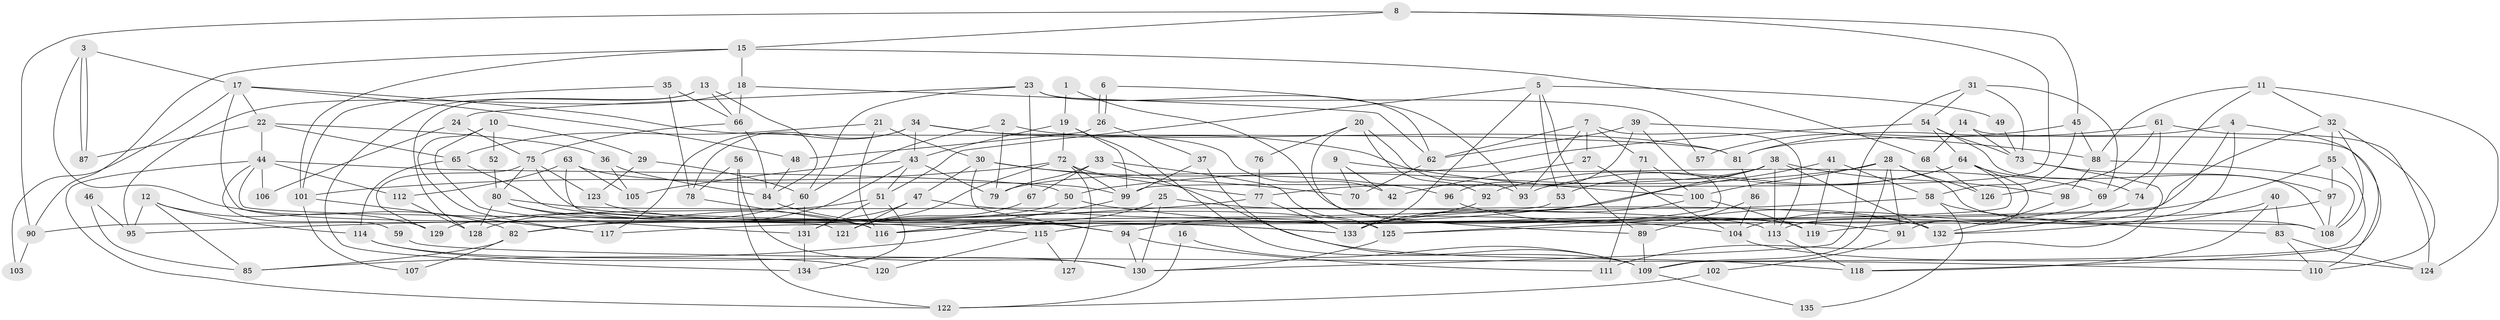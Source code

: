 // coarse degree distribution, {2: 0.14925373134328357, 4: 0.22388059701492538, 6: 0.13432835820895522, 3: 0.08955223880597014, 5: 0.22388059701492538, 9: 0.029850746268656716, 7: 0.05970149253731343, 8: 0.029850746268656716, 10: 0.029850746268656716, 11: 0.014925373134328358, 12: 0.014925373134328358}
// Generated by graph-tools (version 1.1) at 2025/54/03/04/25 21:54:18]
// undirected, 135 vertices, 270 edges
graph export_dot {
graph [start="1"]
  node [color=gray90,style=filled];
  1;
  2;
  3;
  4;
  5;
  6;
  7;
  8;
  9;
  10;
  11;
  12;
  13;
  14;
  15;
  16;
  17;
  18;
  19;
  20;
  21;
  22;
  23;
  24;
  25;
  26;
  27;
  28;
  29;
  30;
  31;
  32;
  33;
  34;
  35;
  36;
  37;
  38;
  39;
  40;
  41;
  42;
  43;
  44;
  45;
  46;
  47;
  48;
  49;
  50;
  51;
  52;
  53;
  54;
  55;
  56;
  57;
  58;
  59;
  60;
  61;
  62;
  63;
  64;
  65;
  66;
  67;
  68;
  69;
  70;
  71;
  72;
  73;
  74;
  75;
  76;
  77;
  78;
  79;
  80;
  81;
  82;
  83;
  84;
  85;
  86;
  87;
  88;
  89;
  90;
  91;
  92;
  93;
  94;
  95;
  96;
  97;
  98;
  99;
  100;
  101;
  102;
  103;
  104;
  105;
  106;
  107;
  108;
  109;
  110;
  111;
  112;
  113;
  114;
  115;
  116;
  117;
  118;
  119;
  120;
  121;
  122;
  123;
  124;
  125;
  126;
  127;
  128;
  129;
  130;
  131;
  132;
  133;
  134;
  135;
  1 -- 19;
  1 -- 119;
  2 -- 60;
  2 -- 81;
  2 -- 79;
  3 -- 87;
  3 -- 87;
  3 -- 17;
  3 -- 82;
  4 -- 113;
  4 -- 118;
  4 -- 81;
  4 -- 132;
  5 -- 51;
  5 -- 53;
  5 -- 49;
  5 -- 89;
  5 -- 133;
  6 -- 93;
  6 -- 26;
  6 -- 26;
  7 -- 113;
  7 -- 62;
  7 -- 27;
  7 -- 71;
  7 -- 93;
  8 -- 99;
  8 -- 15;
  8 -- 45;
  8 -- 90;
  9 -- 69;
  9 -- 42;
  9 -- 70;
  10 -- 117;
  10 -- 131;
  10 -- 29;
  10 -- 52;
  11 -- 124;
  11 -- 74;
  11 -- 32;
  11 -- 88;
  12 -- 85;
  12 -- 129;
  12 -- 95;
  12 -- 114;
  13 -- 84;
  13 -- 66;
  13 -- 128;
  13 -- 134;
  14 -- 68;
  14 -- 73;
  14 -- 110;
  15 -- 101;
  15 -- 18;
  15 -- 68;
  15 -- 90;
  16 -- 109;
  16 -- 122;
  17 -- 121;
  17 -- 81;
  17 -- 22;
  17 -- 48;
  17 -- 103;
  18 -- 95;
  18 -- 62;
  18 -- 66;
  19 -- 43;
  19 -- 99;
  19 -- 72;
  19 -- 109;
  20 -- 89;
  20 -- 93;
  20 -- 76;
  20 -- 92;
  21 -- 116;
  21 -- 65;
  21 -- 30;
  22 -- 44;
  22 -- 36;
  22 -- 65;
  22 -- 87;
  23 -- 67;
  23 -- 62;
  23 -- 24;
  23 -- 57;
  23 -- 60;
  24 -- 75;
  24 -- 106;
  25 -- 132;
  25 -- 130;
  25 -- 85;
  26 -- 48;
  26 -- 37;
  27 -- 104;
  27 -- 42;
  28 -- 109;
  28 -- 108;
  28 -- 50;
  28 -- 91;
  28 -- 100;
  28 -- 126;
  29 -- 60;
  29 -- 123;
  30 -- 94;
  30 -- 47;
  30 -- 70;
  30 -- 96;
  31 -- 54;
  31 -- 130;
  31 -- 69;
  31 -- 73;
  32 -- 117;
  32 -- 55;
  32 -- 108;
  32 -- 110;
  33 -- 125;
  33 -- 79;
  33 -- 67;
  33 -- 118;
  34 -- 43;
  34 -- 100;
  34 -- 42;
  34 -- 78;
  34 -- 117;
  35 -- 66;
  35 -- 78;
  35 -- 101;
  36 -- 105;
  36 -- 84;
  37 -- 109;
  37 -- 99;
  38 -- 132;
  38 -- 133;
  38 -- 53;
  38 -- 77;
  38 -- 98;
  38 -- 113;
  39 -- 96;
  39 -- 125;
  39 -- 62;
  39 -- 88;
  40 -- 83;
  40 -- 118;
  40 -- 119;
  41 -- 119;
  41 -- 58;
  41 -- 116;
  43 -- 79;
  43 -- 82;
  43 -- 51;
  43 -- 105;
  44 -- 112;
  44 -- 108;
  44 -- 50;
  44 -- 59;
  44 -- 106;
  44 -- 122;
  45 -- 88;
  45 -- 57;
  45 -- 58;
  46 -- 85;
  46 -- 95;
  47 -- 131;
  47 -- 104;
  47 -- 121;
  48 -- 84;
  49 -- 73;
  50 -- 82;
  50 -- 91;
  51 -- 134;
  51 -- 129;
  51 -- 131;
  52 -- 80;
  53 -- 90;
  54 -- 108;
  54 -- 73;
  54 -- 64;
  54 -- 79;
  55 -- 97;
  55 -- 109;
  55 -- 116;
  56 -- 78;
  56 -- 130;
  56 -- 122;
  58 -- 133;
  58 -- 83;
  58 -- 135;
  59 -- 110;
  60 -- 128;
  60 -- 131;
  61 -- 81;
  61 -- 124;
  61 -- 69;
  61 -- 126;
  62 -- 70;
  63 -- 116;
  63 -- 99;
  63 -- 105;
  63 -- 112;
  64 -- 91;
  64 -- 74;
  64 -- 92;
  64 -- 93;
  64 -- 115;
  65 -- 133;
  65 -- 114;
  66 -- 84;
  66 -- 75;
  67 -- 121;
  68 -- 126;
  69 -- 104;
  71 -- 100;
  71 -- 111;
  72 -- 99;
  72 -- 77;
  72 -- 101;
  72 -- 121;
  72 -- 127;
  73 -- 111;
  73 -- 97;
  74 -- 132;
  75 -- 133;
  75 -- 80;
  75 -- 123;
  75 -- 129;
  76 -- 77;
  77 -- 95;
  77 -- 133;
  78 -- 116;
  80 -- 116;
  80 -- 113;
  80 -- 115;
  80 -- 128;
  81 -- 86;
  82 -- 85;
  82 -- 107;
  83 -- 110;
  83 -- 124;
  84 -- 94;
  86 -- 89;
  86 -- 104;
  88 -- 98;
  88 -- 108;
  89 -- 109;
  90 -- 103;
  91 -- 102;
  92 -- 94;
  94 -- 130;
  94 -- 111;
  96 -- 132;
  97 -- 108;
  97 -- 125;
  98 -- 132;
  99 -- 116;
  100 -- 133;
  100 -- 119;
  101 -- 107;
  101 -- 117;
  102 -- 122;
  104 -- 124;
  109 -- 135;
  112 -- 128;
  113 -- 118;
  114 -- 120;
  114 -- 130;
  115 -- 120;
  115 -- 127;
  123 -- 125;
  125 -- 130;
  131 -- 134;
}
